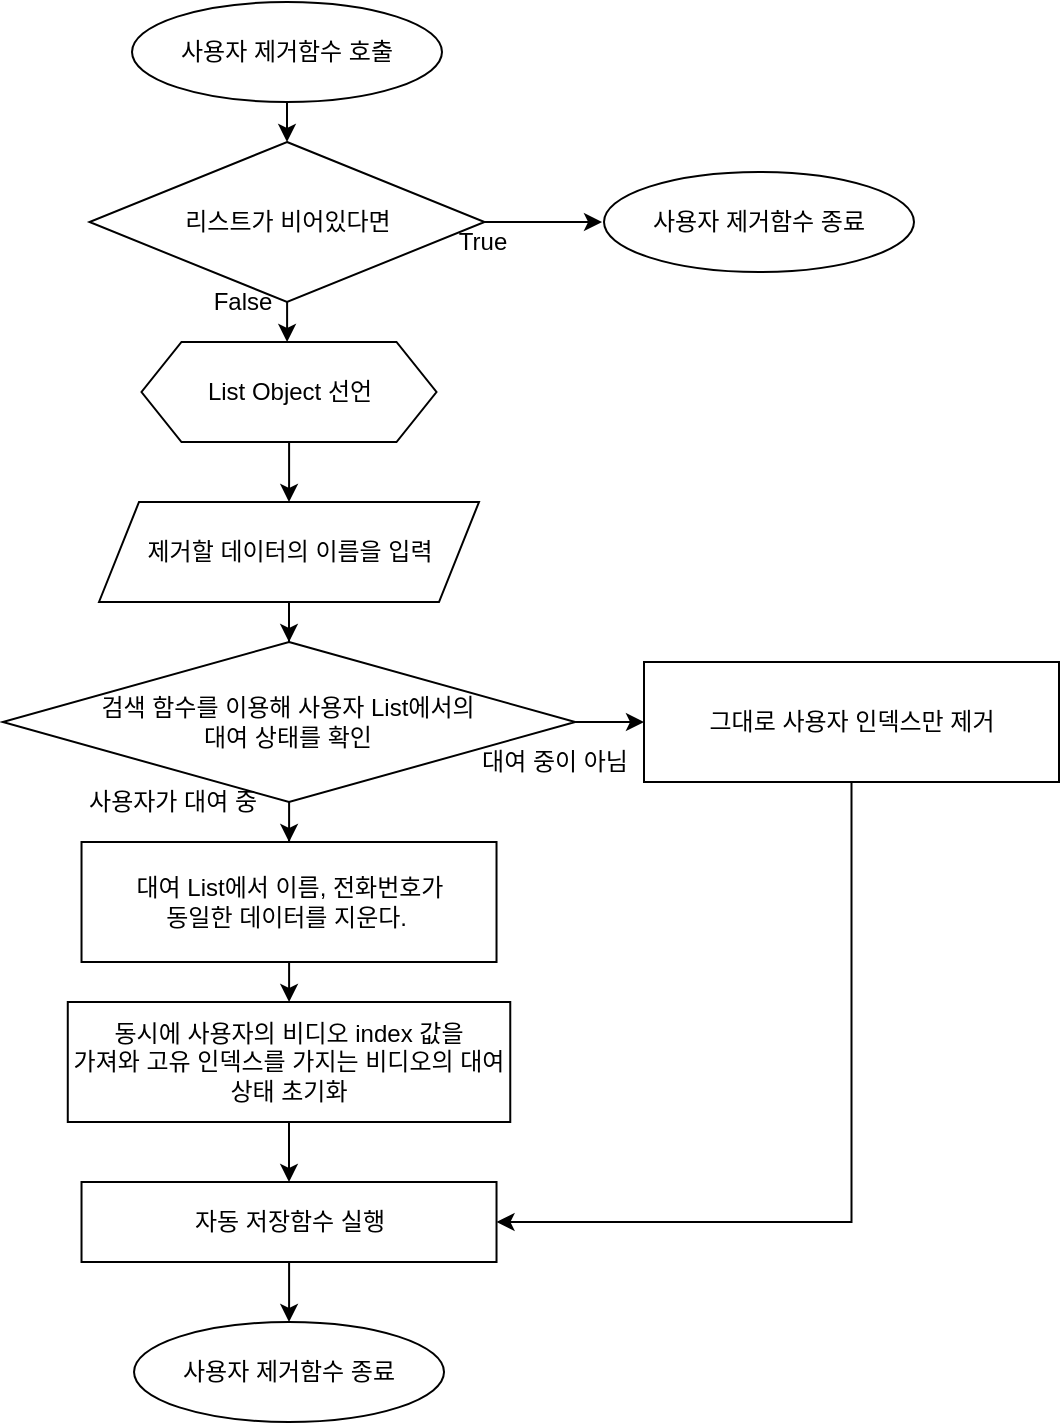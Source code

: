 <mxfile version="13.7.9" type="device"><diagram id="6jmNVvHfpzubFy3tRc5I" name="Page-1"><mxGraphModel dx="1326" dy="806" grid="1" gridSize="10" guides="1" tooltips="1" connect="1" arrows="1" fold="1" page="1" pageScale="1" pageWidth="1390" pageHeight="980" math="0" shadow="0"><root><mxCell id="0"/><mxCell id="1" parent="0"/><mxCell id="ltTo02Wh82erWgPUI7lr-7" value="" style="edgeStyle=orthogonalEdgeStyle;rounded=0;orthogonalLoop=1;jettySize=auto;html=1;" edge="1" parent="1" source="CITaLT4PbHT9YsvdcD7y-3" target="ltTo02Wh82erWgPUI7lr-4"><mxGeometry relative="1" as="geometry"/></mxCell><mxCell id="CITaLT4PbHT9YsvdcD7y-3" value="사용자 제거함수 호출" style="ellipse;whiteSpace=wrap;html=1;" parent="1" vertex="1"><mxGeometry x="574" y="40" width="155" height="50" as="geometry"/></mxCell><mxCell id="9wThgf19PEXdyIfd5eKG-17" style="edgeStyle=orthogonalEdgeStyle;rounded=0;orthogonalLoop=1;jettySize=auto;html=1;entryX=0.5;entryY=0;entryDx=0;entryDy=0;" parent="1" source="9wThgf19PEXdyIfd5eKG-1" target="9wThgf19PEXdyIfd5eKG-8" edge="1"><mxGeometry relative="1" as="geometry"/></mxCell><mxCell id="9wThgf19PEXdyIfd5eKG-1" value="제거할 데이터의 이름을 입력" style="shape=parallelogram;perimeter=parallelogramPerimeter;whiteSpace=wrap;html=1;fixedSize=1;" parent="1" vertex="1"><mxGeometry x="557.5" y="290" width="190" height="50" as="geometry"/></mxCell><mxCell id="9wThgf19PEXdyIfd5eKG-16" style="edgeStyle=orthogonalEdgeStyle;rounded=0;orthogonalLoop=1;jettySize=auto;html=1;entryX=0.5;entryY=0;entryDx=0;entryDy=0;" parent="1" source="9wThgf19PEXdyIfd5eKG-2" target="9wThgf19PEXdyIfd5eKG-1" edge="1"><mxGeometry relative="1" as="geometry"/></mxCell><mxCell id="9wThgf19PEXdyIfd5eKG-2" value="List Object 선언" style="shape=hexagon;perimeter=hexagonPerimeter2;whiteSpace=wrap;html=1;fixedSize=1;" parent="1" vertex="1"><mxGeometry x="578.75" y="210" width="147.5" height="50" as="geometry"/></mxCell><mxCell id="9wThgf19PEXdyIfd5eKG-18" style="edgeStyle=orthogonalEdgeStyle;rounded=0;orthogonalLoop=1;jettySize=auto;html=1;" parent="1" source="9wThgf19PEXdyIfd5eKG-8" target="9wThgf19PEXdyIfd5eKG-9" edge="1"><mxGeometry relative="1" as="geometry"/></mxCell><mxCell id="9wThgf19PEXdyIfd5eKG-24" value="" style="edgeStyle=orthogonalEdgeStyle;rounded=0;orthogonalLoop=1;jettySize=auto;html=1;" parent="1" source="9wThgf19PEXdyIfd5eKG-8" target="9wThgf19PEXdyIfd5eKG-13" edge="1"><mxGeometry relative="1" as="geometry"/></mxCell><mxCell id="9wThgf19PEXdyIfd5eKG-8" value="&lt;span&gt;검색 함수를 이용해 사용자 List에서의 &lt;br&gt;대여 상태를 확인&lt;/span&gt;" style="rhombus;whiteSpace=wrap;html=1;" parent="1" vertex="1"><mxGeometry x="509.38" y="360" width="286.25" height="80" as="geometry"/></mxCell><mxCell id="9wThgf19PEXdyIfd5eKG-19" style="edgeStyle=orthogonalEdgeStyle;rounded=0;orthogonalLoop=1;jettySize=auto;html=1;entryX=0.5;entryY=0;entryDx=0;entryDy=0;" parent="1" source="9wThgf19PEXdyIfd5eKG-9" target="9wThgf19PEXdyIfd5eKG-10" edge="1"><mxGeometry relative="1" as="geometry"/></mxCell><mxCell id="9wThgf19PEXdyIfd5eKG-9" value="대여 List에서 이름, 전화번호가 &lt;br&gt;동일한 데이터를 지운다.&amp;nbsp;" style="rounded=0;whiteSpace=wrap;html=1;" parent="1" vertex="1"><mxGeometry x="548.76" y="460" width="207.5" height="60" as="geometry"/></mxCell><mxCell id="9wThgf19PEXdyIfd5eKG-20" style="edgeStyle=orthogonalEdgeStyle;rounded=0;orthogonalLoop=1;jettySize=auto;html=1;entryX=0.5;entryY=0;entryDx=0;entryDy=0;" parent="1" source="9wThgf19PEXdyIfd5eKG-10" target="9wThgf19PEXdyIfd5eKG-12" edge="1"><mxGeometry relative="1" as="geometry"/></mxCell><mxCell id="9wThgf19PEXdyIfd5eKG-10" value="동시에 사용자의 비디오 index 값을&lt;br&gt;가져와 고유 인덱스를 가지는 비디오의 대여상태 초기화" style="rounded=0;whiteSpace=wrap;html=1;" parent="1" vertex="1"><mxGeometry x="541.89" y="540" width="221.24" height="60" as="geometry"/></mxCell><mxCell id="9wThgf19PEXdyIfd5eKG-22" style="edgeStyle=orthogonalEdgeStyle;rounded=0;orthogonalLoop=1;jettySize=auto;html=1;entryX=0.5;entryY=0;entryDx=0;entryDy=0;" parent="1" source="9wThgf19PEXdyIfd5eKG-12" target="9wThgf19PEXdyIfd5eKG-21" edge="1"><mxGeometry relative="1" as="geometry"/></mxCell><mxCell id="9wThgf19PEXdyIfd5eKG-12" value="자동 저장함수 실행" style="rounded=0;whiteSpace=wrap;html=1;" parent="1" vertex="1"><mxGeometry x="548.76" y="630" width="207.5" height="40" as="geometry"/></mxCell><mxCell id="9wThgf19PEXdyIfd5eKG-23" style="edgeStyle=orthogonalEdgeStyle;rounded=0;orthogonalLoop=1;jettySize=auto;html=1;entryX=1;entryY=0.5;entryDx=0;entryDy=0;" parent="1" source="9wThgf19PEXdyIfd5eKG-13" target="9wThgf19PEXdyIfd5eKG-12" edge="1"><mxGeometry relative="1" as="geometry"><Array as="points"><mxPoint x="934" y="650"/></Array></mxGeometry></mxCell><mxCell id="9wThgf19PEXdyIfd5eKG-13" value="그대로 사용자 인덱스만 제거" style="rounded=0;whiteSpace=wrap;html=1;" parent="1" vertex="1"><mxGeometry x="830" y="370" width="207.5" height="60" as="geometry"/></mxCell><mxCell id="9wThgf19PEXdyIfd5eKG-21" value="사용자 제거함수 종료" style="ellipse;whiteSpace=wrap;html=1;" parent="1" vertex="1"><mxGeometry x="575.01" y="700" width="155" height="50" as="geometry"/></mxCell><mxCell id="9wThgf19PEXdyIfd5eKG-25" value="사용자가 대여 중" style="text;html=1;align=center;verticalAlign=middle;resizable=0;points=[];autosize=1;" parent="1" vertex="1"><mxGeometry x="539.01" y="430" width="110" height="20" as="geometry"/></mxCell><mxCell id="9wThgf19PEXdyIfd5eKG-26" value="대여 중이 아님" style="text;html=1;align=center;verticalAlign=middle;resizable=0;points=[];autosize=1;" parent="1" vertex="1"><mxGeometry x="740" y="410" width="90" height="20" as="geometry"/></mxCell><mxCell id="ltTo02Wh82erWgPUI7lr-1" value="사용자 제거함수 종료" style="ellipse;whiteSpace=wrap;html=1;" vertex="1" parent="1"><mxGeometry x="810" y="125" width="155" height="50" as="geometry"/></mxCell><mxCell id="ltTo02Wh82erWgPUI7lr-2" value="" style="edgeStyle=orthogonalEdgeStyle;rounded=0;orthogonalLoop=1;jettySize=auto;html=1;" edge="1" parent="1" source="ltTo02Wh82erWgPUI7lr-4"><mxGeometry relative="1" as="geometry"><mxPoint x="651.61" y="210" as="targetPoint"/></mxGeometry></mxCell><mxCell id="ltTo02Wh82erWgPUI7lr-3" value="" style="edgeStyle=orthogonalEdgeStyle;rounded=0;orthogonalLoop=1;jettySize=auto;html=1;" edge="1" parent="1" source="ltTo02Wh82erWgPUI7lr-4"><mxGeometry relative="1" as="geometry"><mxPoint x="809.015" y="150" as="targetPoint"/></mxGeometry></mxCell><mxCell id="ltTo02Wh82erWgPUI7lr-4" value="리스트가 비어있다면" style="rhombus;whiteSpace=wrap;html=1;" vertex="1" parent="1"><mxGeometry x="552.76" y="110" width="197.51" height="80" as="geometry"/></mxCell><mxCell id="ltTo02Wh82erWgPUI7lr-5" value="False" style="text;html=1;align=center;verticalAlign=middle;resizable=0;points=[];autosize=1;" vertex="1" parent="1"><mxGeometry x="609.01" y="180" width="40" height="20" as="geometry"/></mxCell><mxCell id="ltTo02Wh82erWgPUI7lr-6" value="True" style="text;html=1;align=center;verticalAlign=middle;resizable=0;points=[];autosize=1;" vertex="1" parent="1"><mxGeometry x="729.02" y="150" width="40" height="20" as="geometry"/></mxCell></root></mxGraphModel></diagram></mxfile>